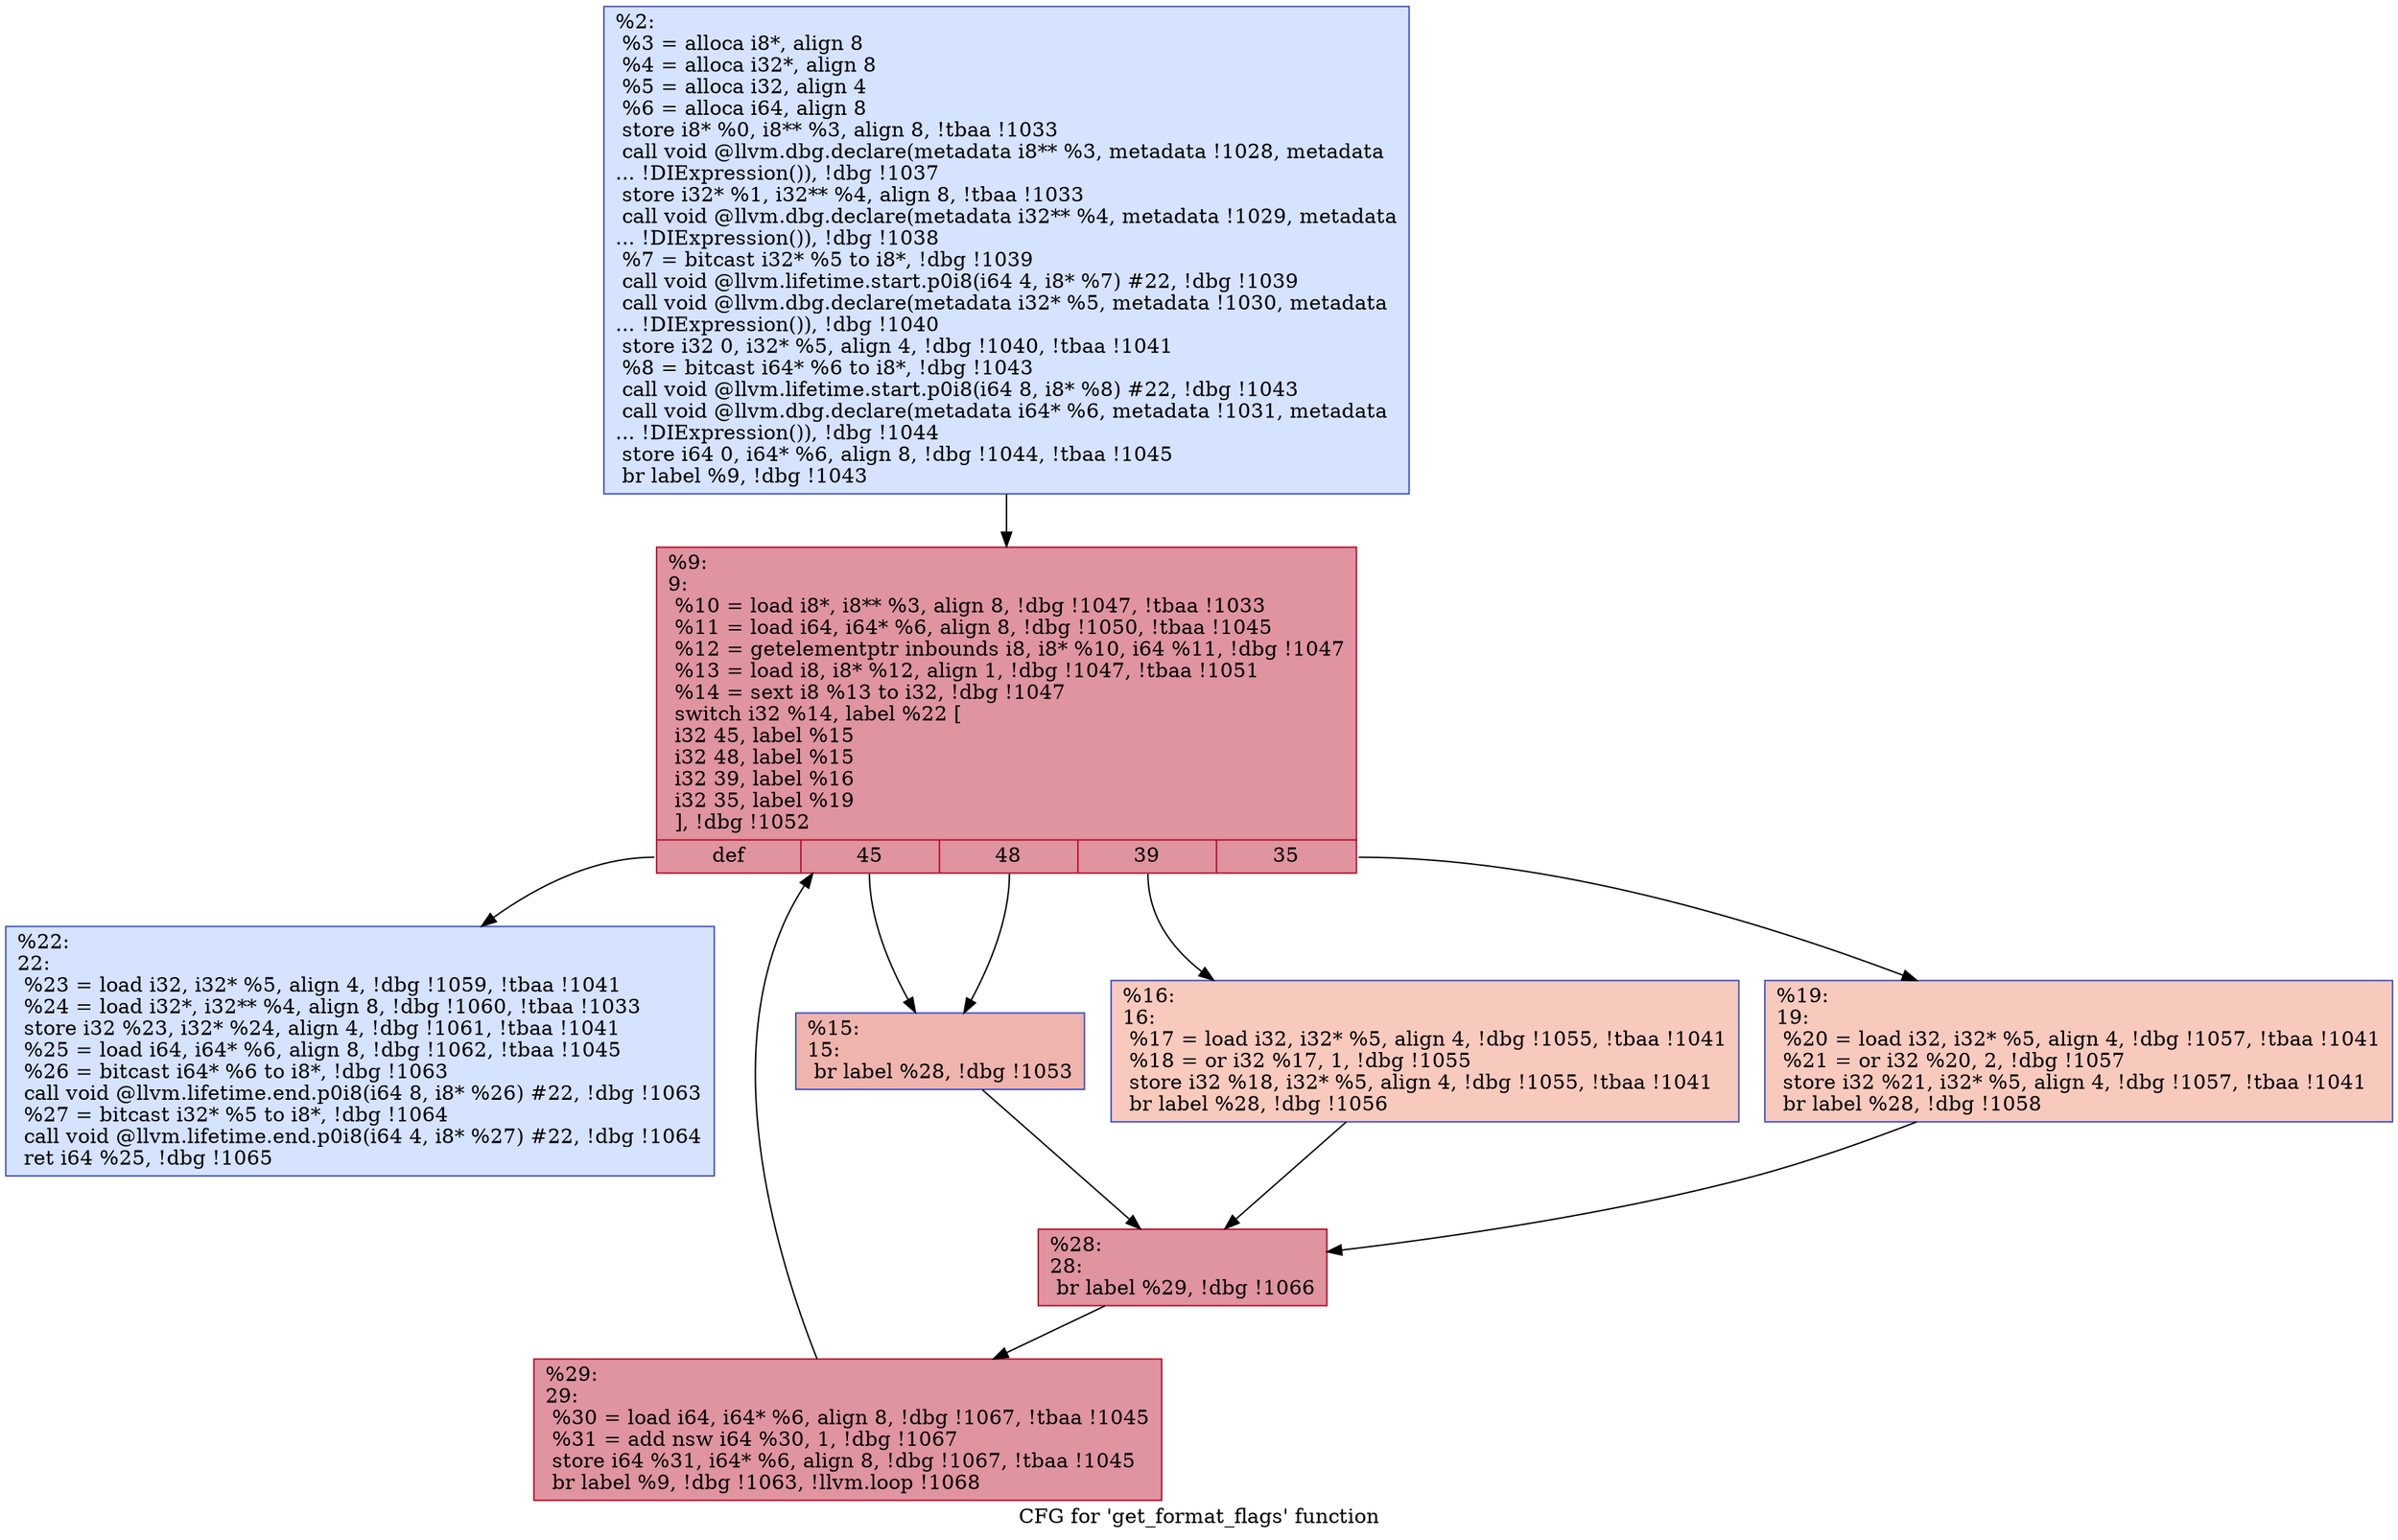 digraph "CFG for 'get_format_flags' function" {
	label="CFG for 'get_format_flags' function";

	Node0x237c110 [shape=record,color="#3d50c3ff", style=filled, fillcolor="#a1c0ff70",label="{%2:\l  %3 = alloca i8*, align 8\l  %4 = alloca i32*, align 8\l  %5 = alloca i32, align 4\l  %6 = alloca i64, align 8\l  store i8* %0, i8** %3, align 8, !tbaa !1033\l  call void @llvm.dbg.declare(metadata i8** %3, metadata !1028, metadata\l... !DIExpression()), !dbg !1037\l  store i32* %1, i32** %4, align 8, !tbaa !1033\l  call void @llvm.dbg.declare(metadata i32** %4, metadata !1029, metadata\l... !DIExpression()), !dbg !1038\l  %7 = bitcast i32* %5 to i8*, !dbg !1039\l  call void @llvm.lifetime.start.p0i8(i64 4, i8* %7) #22, !dbg !1039\l  call void @llvm.dbg.declare(metadata i32* %5, metadata !1030, metadata\l... !DIExpression()), !dbg !1040\l  store i32 0, i32* %5, align 4, !dbg !1040, !tbaa !1041\l  %8 = bitcast i64* %6 to i8*, !dbg !1043\l  call void @llvm.lifetime.start.p0i8(i64 8, i8* %8) #22, !dbg !1043\l  call void @llvm.dbg.declare(metadata i64* %6, metadata !1031, metadata\l... !DIExpression()), !dbg !1044\l  store i64 0, i64* %6, align 8, !dbg !1044, !tbaa !1045\l  br label %9, !dbg !1043\l}"];
	Node0x237c110 -> Node0x237c160;
	Node0x237c160 [shape=record,color="#b70d28ff", style=filled, fillcolor="#b70d2870",label="{%9:\l9:                                                \l  %10 = load i8*, i8** %3, align 8, !dbg !1047, !tbaa !1033\l  %11 = load i64, i64* %6, align 8, !dbg !1050, !tbaa !1045\l  %12 = getelementptr inbounds i8, i8* %10, i64 %11, !dbg !1047\l  %13 = load i8, i8* %12, align 1, !dbg !1047, !tbaa !1051\l  %14 = sext i8 %13 to i32, !dbg !1047\l  switch i32 %14, label %22 [\l    i32 45, label %15\l    i32 48, label %15\l    i32 39, label %16\l    i32 35, label %19\l  ], !dbg !1052\l|{<s0>def|<s1>45|<s2>48|<s3>39|<s4>35}}"];
	Node0x237c160:s0 -> Node0x237c2a0;
	Node0x237c160:s1 -> Node0x237c1b0;
	Node0x237c160:s2 -> Node0x237c1b0;
	Node0x237c160:s3 -> Node0x237c200;
	Node0x237c160:s4 -> Node0x237c250;
	Node0x237c1b0 [shape=record,color="#3d50c3ff", style=filled, fillcolor="#d8564670",label="{%15:\l15:                                               \l  br label %28, !dbg !1053\l}"];
	Node0x237c1b0 -> Node0x237c2f0;
	Node0x237c200 [shape=record,color="#3d50c3ff", style=filled, fillcolor="#ef886b70",label="{%16:\l16:                                               \l  %17 = load i32, i32* %5, align 4, !dbg !1055, !tbaa !1041\l  %18 = or i32 %17, 1, !dbg !1055\l  store i32 %18, i32* %5, align 4, !dbg !1055, !tbaa !1041\l  br label %28, !dbg !1056\l}"];
	Node0x237c200 -> Node0x237c2f0;
	Node0x237c250 [shape=record,color="#3d50c3ff", style=filled, fillcolor="#ef886b70",label="{%19:\l19:                                               \l  %20 = load i32, i32* %5, align 4, !dbg !1057, !tbaa !1041\l  %21 = or i32 %20, 2, !dbg !1057\l  store i32 %21, i32* %5, align 4, !dbg !1057, !tbaa !1041\l  br label %28, !dbg !1058\l}"];
	Node0x237c250 -> Node0x237c2f0;
	Node0x237c2a0 [shape=record,color="#3d50c3ff", style=filled, fillcolor="#a1c0ff70",label="{%22:\l22:                                               \l  %23 = load i32, i32* %5, align 4, !dbg !1059, !tbaa !1041\l  %24 = load i32*, i32** %4, align 8, !dbg !1060, !tbaa !1033\l  store i32 %23, i32* %24, align 4, !dbg !1061, !tbaa !1041\l  %25 = load i64, i64* %6, align 8, !dbg !1062, !tbaa !1045\l  %26 = bitcast i64* %6 to i8*, !dbg !1063\l  call void @llvm.lifetime.end.p0i8(i64 8, i8* %26) #22, !dbg !1063\l  %27 = bitcast i32* %5 to i8*, !dbg !1064\l  call void @llvm.lifetime.end.p0i8(i64 4, i8* %27) #22, !dbg !1064\l  ret i64 %25, !dbg !1065\l}"];
	Node0x237c2f0 [shape=record,color="#b70d28ff", style=filled, fillcolor="#b70d2870",label="{%28:\l28:                                               \l  br label %29, !dbg !1066\l}"];
	Node0x237c2f0 -> Node0x237c340;
	Node0x237c340 [shape=record,color="#b70d28ff", style=filled, fillcolor="#b70d2870",label="{%29:\l29:                                               \l  %30 = load i64, i64* %6, align 8, !dbg !1067, !tbaa !1045\l  %31 = add nsw i64 %30, 1, !dbg !1067\l  store i64 %31, i64* %6, align 8, !dbg !1067, !tbaa !1045\l  br label %9, !dbg !1063, !llvm.loop !1068\l}"];
	Node0x237c340 -> Node0x237c160;
}

